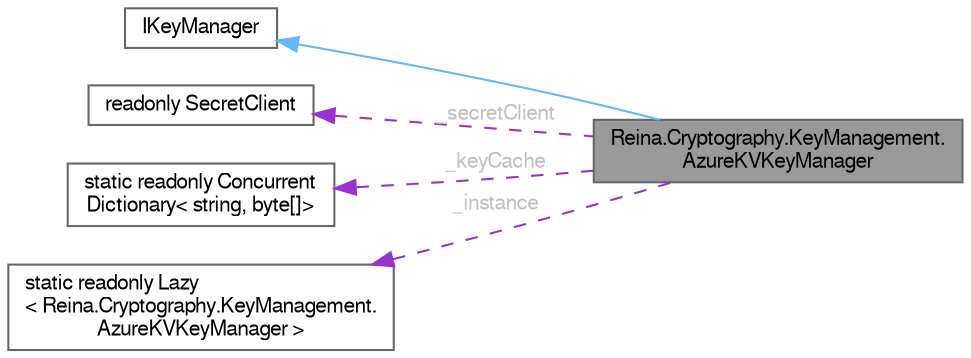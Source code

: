 digraph "Reina.Cryptography.KeyManagement.AzureKVKeyManager"
{
 // LATEX_PDF_SIZE
  bgcolor="transparent";
  edge [fontname=FreeSans,fontsize=10,labelfontname=FreeSans,labelfontsize=10];
  node [fontname=FreeSans,fontsize=10,shape=box,height=0.2,width=0.4];
  rankdir="LR";
  Node1 [id="Node000001",label="Reina.Cryptography.KeyManagement.\lAzureKVKeyManager",height=0.2,width=0.4,color="gray40", fillcolor="grey60", style="filled", fontcolor="black",tooltip="Manages 256-bit cryptographic keys by interfacing with Azure Key Vault, providing secure storage and ..."];
  Node2 -> Node1 [id="edge1_Node000001_Node000002",dir="back",color="steelblue1",style="solid",tooltip=" "];
  Node2 [id="Node000002",label="IKeyManager",height=0.2,width=0.4,color="gray40", fillcolor="white", style="filled",URL="$interface_reina_1_1_cryptography_1_1_interfaces_1_1_i_key_manager.html",tooltip="Defines the contract for key management services responsible for providing encryption keys."];
  Node3 -> Node1 [id="edge2_Node000001_Node000003",dir="back",color="darkorchid3",style="dashed",tooltip=" ",label=" _secretClient",fontcolor="grey" ];
  Node3 [id="Node000003",label="readonly SecretClient",height=0.2,width=0.4,color="gray40", fillcolor="white", style="filled",tooltip=" "];
  Node4 -> Node1 [id="edge3_Node000001_Node000004",dir="back",color="darkorchid3",style="dashed",tooltip=" ",label=" _keyCache",fontcolor="grey" ];
  Node4 [id="Node000004",label="static readonly Concurrent\lDictionary\< string, byte[]\>",height=0.2,width=0.4,color="gray40", fillcolor="white", style="filled",tooltip=" "];
  Node5 -> Node1 [id="edge4_Node000001_Node000005",dir="back",color="darkorchid3",style="dashed",tooltip=" ",label=" _instance",fontcolor="grey" ];
  Node5 [id="Node000005",label="static readonly Lazy\l\< Reina.Cryptography.KeyManagement.\lAzureKVKeyManager \>",height=0.2,width=0.4,color="gray40", fillcolor="white", style="filled",tooltip=" "];
}

